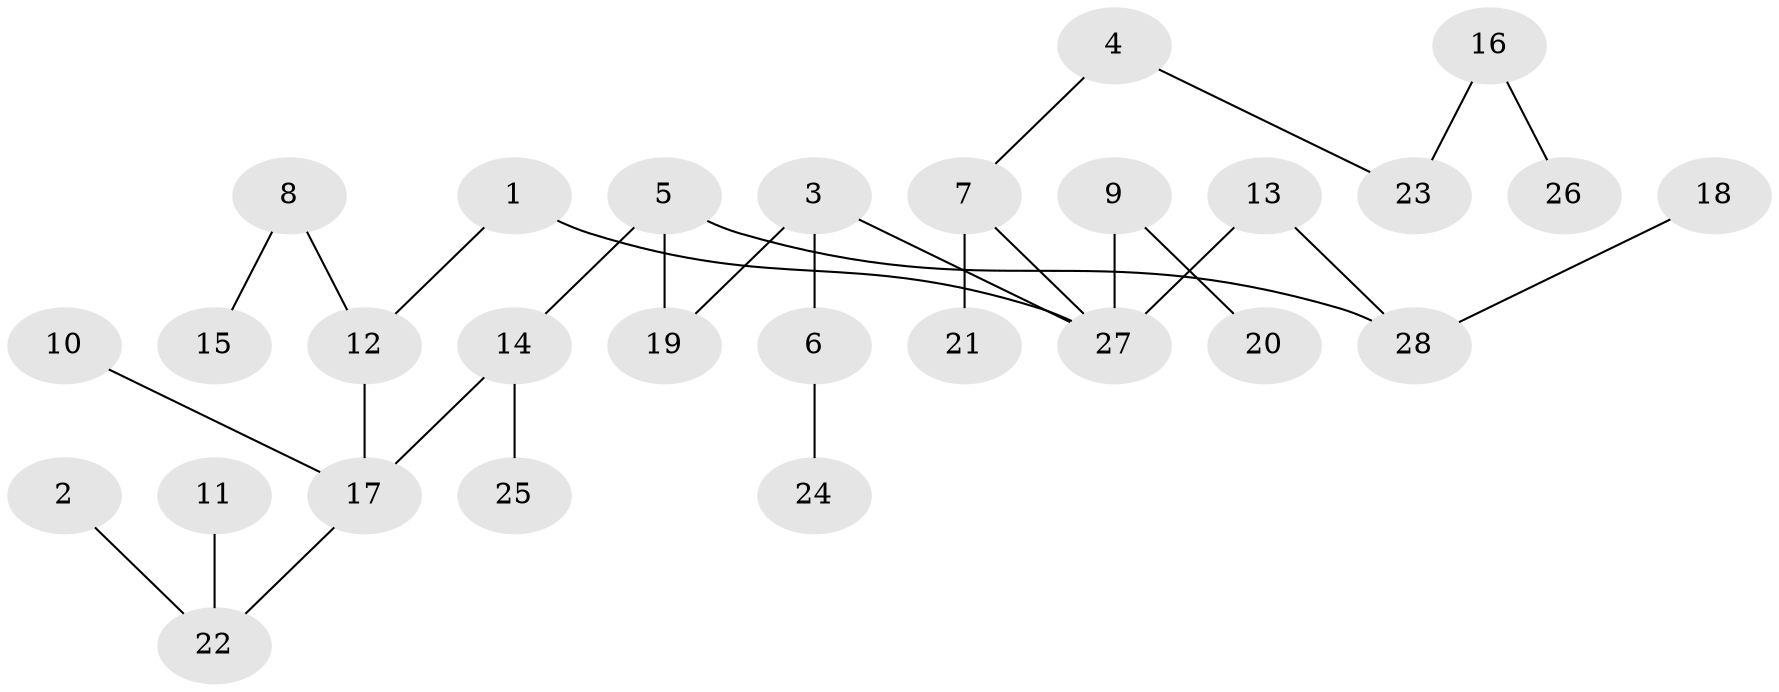 // original degree distribution, {2: 0.2857142857142857, 6: 0.03571428571428571, 5: 0.017857142857142856, 3: 0.16071428571428573, 4: 0.07142857142857142, 1: 0.42857142857142855}
// Generated by graph-tools (version 1.1) at 2025/00/03/09/25 03:00:57]
// undirected, 28 vertices, 29 edges
graph export_dot {
graph [start="1"]
  node [color=gray90,style=filled];
  1;
  2;
  3;
  4;
  5;
  6;
  7;
  8;
  9;
  10;
  11;
  12;
  13;
  14;
  15;
  16;
  17;
  18;
  19;
  20;
  21;
  22;
  23;
  24;
  25;
  26;
  27;
  28;
  1 -- 12 [weight=1.0];
  1 -- 27 [weight=1.0];
  2 -- 22 [weight=1.0];
  3 -- 6 [weight=1.0];
  3 -- 19 [weight=1.0];
  3 -- 27 [weight=1.0];
  4 -- 7 [weight=1.0];
  4 -- 23 [weight=1.0];
  5 -- 14 [weight=1.0];
  5 -- 19 [weight=1.0];
  5 -- 28 [weight=1.0];
  6 -- 24 [weight=1.0];
  7 -- 21 [weight=1.0];
  7 -- 27 [weight=1.0];
  8 -- 12 [weight=1.0];
  8 -- 15 [weight=1.0];
  9 -- 20 [weight=1.0];
  9 -- 27 [weight=1.0];
  10 -- 17 [weight=1.0];
  11 -- 22 [weight=1.0];
  12 -- 17 [weight=2.0];
  13 -- 27 [weight=1.0];
  13 -- 28 [weight=1.0];
  14 -- 17 [weight=1.0];
  14 -- 25 [weight=1.0];
  16 -- 23 [weight=1.0];
  16 -- 26 [weight=1.0];
  17 -- 22 [weight=1.0];
  18 -- 28 [weight=1.0];
}

